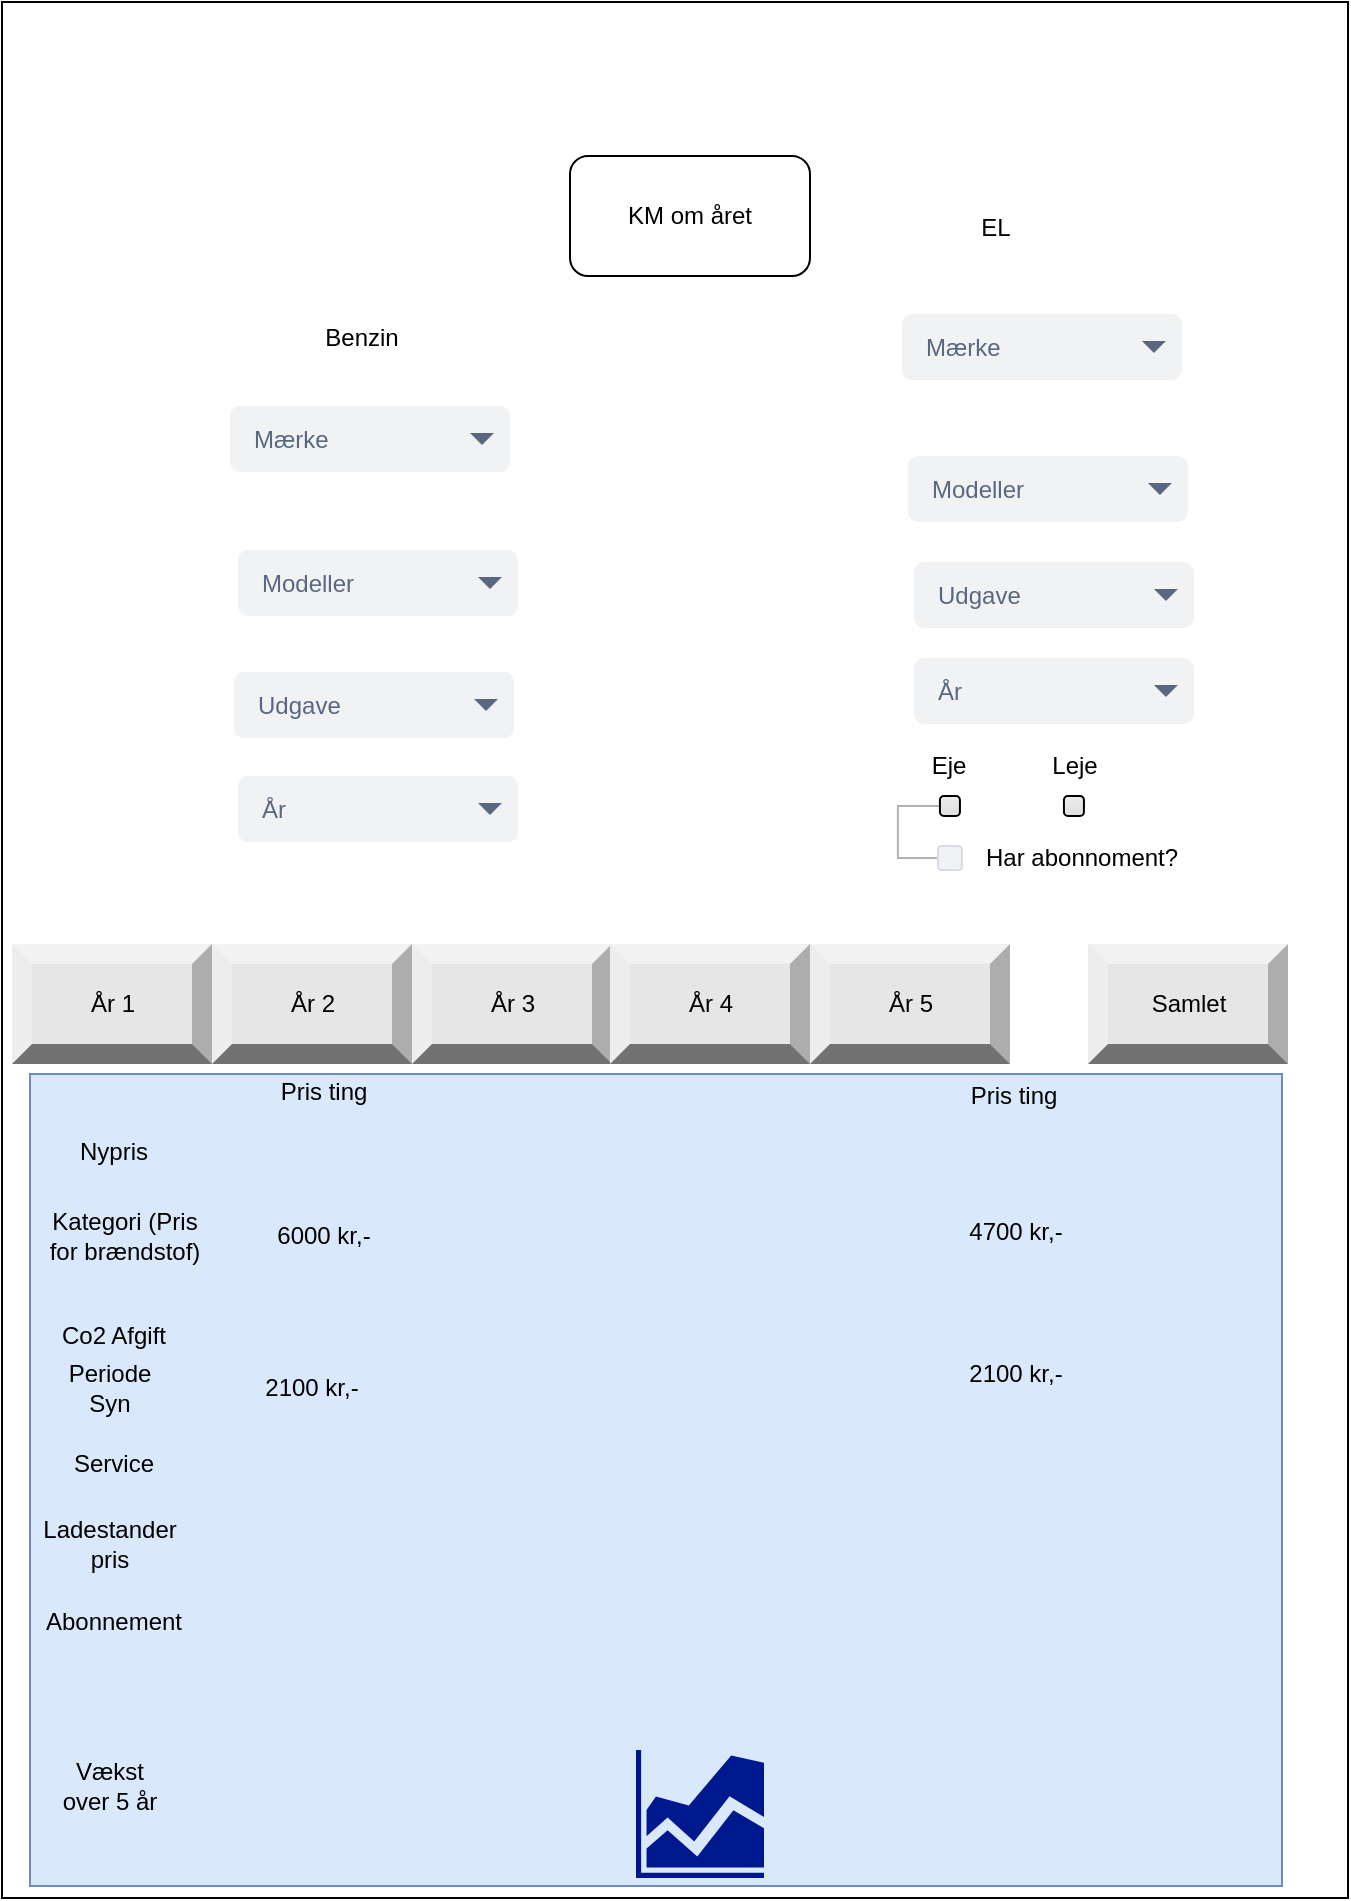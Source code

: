 <mxfile version="20.2.7" type="device"><diagram id="1EwD1RSfTOGpNrYhyewf" name="Side-1"><mxGraphModel dx="1422" dy="794" grid="0" gridSize="10" guides="1" tooltips="1" connect="1" arrows="1" fold="1" page="1" pageScale="1" pageWidth="827" pageHeight="1169" math="0" shadow="0"><root><mxCell id="0"/><mxCell id="1" parent="0"/><mxCell id="Tq4jCxF3mju_YV0pPZZx-1" value="" style="rounded=0;whiteSpace=wrap;html=1;" vertex="1" parent="1"><mxGeometry x="100" y="114" width="673" height="948" as="geometry"/></mxCell><mxCell id="Tq4jCxF3mju_YV0pPZZx-54" value="" style="rounded=0;whiteSpace=wrap;html=1;fillColor=#dae8fc;strokeColor=#6c8ebf;" vertex="1" parent="1"><mxGeometry x="114" y="650" width="626" height="406" as="geometry"/></mxCell><mxCell id="Tq4jCxF3mju_YV0pPZZx-2" value="Modeller" style="rounded=1;fillColor=#F1F2F4;strokeColor=none;html=1;fontColor=#596780;align=left;fontSize=12;spacingLeft=10;sketch=0;" vertex="1" parent="1"><mxGeometry x="218" y="388" width="140" height="33" as="geometry"/></mxCell><mxCell id="Tq4jCxF3mju_YV0pPZZx-3" value="" style="shape=triangle;direction=south;fillColor=#596780;strokeColor=none;html=1;sketch=0;" vertex="1" parent="Tq4jCxF3mju_YV0pPZZx-2"><mxGeometry x="1" y="0.5" width="12" height="6" relative="1" as="geometry"><mxPoint x="-20" y="-3" as="offset"/></mxGeometry></mxCell><mxCell id="Tq4jCxF3mju_YV0pPZZx-4" value="Modeller" style="rounded=1;fillColor=#F1F2F4;strokeColor=none;html=1;fontColor=#596780;align=left;fontSize=12;spacingLeft=10;sketch=0;" vertex="1" parent="1"><mxGeometry x="552.97" y="341" width="140" height="33" as="geometry"/></mxCell><mxCell id="Tq4jCxF3mju_YV0pPZZx-5" value="" style="shape=triangle;direction=south;fillColor=#596780;strokeColor=none;html=1;sketch=0;" vertex="1" parent="Tq4jCxF3mju_YV0pPZZx-4"><mxGeometry x="1" y="0.5" width="12" height="6" relative="1" as="geometry"><mxPoint x="-20" y="-3" as="offset"/></mxGeometry></mxCell><mxCell id="Tq4jCxF3mju_YV0pPZZx-6" value="EL" style="text;html=1;strokeColor=none;fillColor=none;align=center;verticalAlign=middle;whiteSpace=wrap;rounded=0;" vertex="1" parent="1"><mxGeometry x="566.97" y="212" width="60" height="30" as="geometry"/></mxCell><mxCell id="Tq4jCxF3mju_YV0pPZZx-7" value="Benzin" style="text;html=1;strokeColor=none;fillColor=none;align=center;verticalAlign=middle;whiteSpace=wrap;rounded=0;" vertex="1" parent="1"><mxGeometry x="250" y="267" width="60" height="30" as="geometry"/></mxCell><mxCell id="Tq4jCxF3mju_YV0pPZZx-8" value="Mærke" style="rounded=1;fillColor=#F1F2F4;strokeColor=none;html=1;fontColor=#596780;align=left;fontSize=12;spacingLeft=10;sketch=0;" vertex="1" parent="1"><mxGeometry x="214" y="316" width="140" height="33" as="geometry"/></mxCell><mxCell id="Tq4jCxF3mju_YV0pPZZx-9" value="" style="shape=triangle;direction=south;fillColor=#596780;strokeColor=none;html=1;sketch=0;" vertex="1" parent="Tq4jCxF3mju_YV0pPZZx-8"><mxGeometry x="1" y="0.5" width="12" height="6" relative="1" as="geometry"><mxPoint x="-20" y="-3" as="offset"/></mxGeometry></mxCell><mxCell id="Tq4jCxF3mju_YV0pPZZx-10" value="Udgave" style="rounded=1;fillColor=#F1F2F4;strokeColor=none;html=1;fontColor=#596780;align=left;fontSize=12;spacingLeft=10;sketch=0;" vertex="1" parent="1"><mxGeometry x="216" y="449" width="140" height="33" as="geometry"/></mxCell><mxCell id="Tq4jCxF3mju_YV0pPZZx-11" value="" style="shape=triangle;direction=south;fillColor=#596780;strokeColor=none;html=1;sketch=0;" vertex="1" parent="Tq4jCxF3mju_YV0pPZZx-10"><mxGeometry x="1" y="0.5" width="12" height="6" relative="1" as="geometry"><mxPoint x="-20" y="-3" as="offset"/></mxGeometry></mxCell><mxCell id="Tq4jCxF3mju_YV0pPZZx-12" value="Mærke" style="rounded=1;fillColor=#F1F2F4;strokeColor=none;html=1;fontColor=#596780;align=left;fontSize=12;spacingLeft=10;sketch=0;" vertex="1" parent="1"><mxGeometry x="549.97" y="270" width="140" height="33" as="geometry"/></mxCell><mxCell id="Tq4jCxF3mju_YV0pPZZx-13" value="" style="shape=triangle;direction=south;fillColor=#596780;strokeColor=none;html=1;sketch=0;" vertex="1" parent="Tq4jCxF3mju_YV0pPZZx-12"><mxGeometry x="1" y="0.5" width="12" height="6" relative="1" as="geometry"><mxPoint x="-20" y="-3" as="offset"/></mxGeometry></mxCell><mxCell id="Tq4jCxF3mju_YV0pPZZx-14" value="KM om året" style="rounded=1;whiteSpace=wrap;html=1;" vertex="1" parent="1"><mxGeometry x="384" y="191" width="120" height="60" as="geometry"/></mxCell><mxCell id="Tq4jCxF3mju_YV0pPZZx-15" value="Pris ting" style="text;html=1;strokeColor=none;fillColor=none;align=center;verticalAlign=middle;whiteSpace=wrap;rounded=0;" vertex="1" parent="1"><mxGeometry x="231" y="644" width="60" height="30" as="geometry"/></mxCell><mxCell id="Tq4jCxF3mju_YV0pPZZx-16" value="Pris ting" style="text;html=1;strokeColor=none;fillColor=none;align=center;verticalAlign=middle;whiteSpace=wrap;rounded=0;" vertex="1" parent="1"><mxGeometry x="576" y="646" width="60" height="30" as="geometry"/></mxCell><mxCell id="Tq4jCxF3mju_YV0pPZZx-20" value="Udgave" style="rounded=1;fillColor=#F1F2F4;strokeColor=none;html=1;fontColor=#596780;align=left;fontSize=12;spacingLeft=10;sketch=0;" vertex="1" parent="1"><mxGeometry x="555.97" y="394" width="140" height="33" as="geometry"/></mxCell><mxCell id="Tq4jCxF3mju_YV0pPZZx-21" value="" style="shape=triangle;direction=south;fillColor=#596780;strokeColor=none;html=1;sketch=0;" vertex="1" parent="Tq4jCxF3mju_YV0pPZZx-20"><mxGeometry x="1" y="0.5" width="12" height="6" relative="1" as="geometry"><mxPoint x="-20" y="-3" as="offset"/></mxGeometry></mxCell><mxCell id="Tq4jCxF3mju_YV0pPZZx-22" value="År" style="rounded=1;fillColor=#F1F2F4;strokeColor=none;html=1;fontColor=#596780;align=left;fontSize=12;spacingLeft=10;sketch=0;" vertex="1" parent="1"><mxGeometry x="555.97" y="442" width="140" height="33" as="geometry"/></mxCell><mxCell id="Tq4jCxF3mju_YV0pPZZx-23" value="" style="shape=triangle;direction=south;fillColor=#596780;strokeColor=none;html=1;sketch=0;" vertex="1" parent="Tq4jCxF3mju_YV0pPZZx-22"><mxGeometry x="1" y="0.5" width="12" height="6" relative="1" as="geometry"><mxPoint x="-20" y="-3" as="offset"/></mxGeometry></mxCell><mxCell id="Tq4jCxF3mju_YV0pPZZx-24" value="År" style="rounded=1;fillColor=#F1F2F4;strokeColor=none;html=1;fontColor=#596780;align=left;fontSize=12;spacingLeft=10;sketch=0;" vertex="1" parent="1"><mxGeometry x="218" y="501" width="140" height="33" as="geometry"/></mxCell><mxCell id="Tq4jCxF3mju_YV0pPZZx-25" value="" style="shape=triangle;direction=south;fillColor=#596780;strokeColor=none;html=1;sketch=0;" vertex="1" parent="Tq4jCxF3mju_YV0pPZZx-24"><mxGeometry x="1" y="0.5" width="12" height="6" relative="1" as="geometry"><mxPoint x="-20" y="-3" as="offset"/></mxGeometry></mxCell><mxCell id="Tq4jCxF3mju_YV0pPZZx-27" value="" style="html=1;shadow=0;dashed=0;shape=mxgraph.bootstrap.checkbox2;labelPosition=right;verticalLabelPosition=middle;align=left;verticalAlign=middle;gradientColor=#DEDEDE;fillColor=#EDEDED;checked=0;spacing=5;checkedFill=#0085FC;checkedStroke=#ffffff;sketch=0;" vertex="1" parent="1"><mxGeometry x="568.97" y="511" width="10" height="10" as="geometry"/></mxCell><mxCell id="Tq4jCxF3mju_YV0pPZZx-28" value="" style="html=1;shadow=0;dashed=0;shape=mxgraph.bootstrap.checkbox2;labelPosition=right;verticalLabelPosition=middle;align=left;verticalAlign=middle;gradientColor=#DEDEDE;fillColor=#EDEDED;checked=0;spacing=5;checkedFill=#0085FC;checkedStroke=#ffffff;sketch=0;" vertex="1" parent="1"><mxGeometry x="630.97" y="511" width="10" height="10" as="geometry"/></mxCell><mxCell id="Tq4jCxF3mju_YV0pPZZx-29" value="Eje" style="text;html=1;align=center;verticalAlign=middle;resizable=0;points=[];autosize=1;strokeColor=none;fillColor=none;" vertex="1" parent="1"><mxGeometry x="555.97" y="483" width="35" height="26" as="geometry"/></mxCell><mxCell id="Tq4jCxF3mju_YV0pPZZx-30" value="Leje" style="text;html=1;align=center;verticalAlign=middle;resizable=0;points=[];autosize=1;strokeColor=none;fillColor=none;" vertex="1" parent="1"><mxGeometry x="615.47" y="483" width="41" height="26" as="geometry"/></mxCell><mxCell id="Tq4jCxF3mju_YV0pPZZx-34" style="edgeStyle=orthogonalEdgeStyle;rounded=0;orthogonalLoop=1;jettySize=auto;html=1;exitX=0;exitY=0.5;exitDx=0;exitDy=0;endArrow=none;endFill=0;opacity=30;" edge="1" parent="1" source="Tq4jCxF3mju_YV0pPZZx-32" target="Tq4jCxF3mju_YV0pPZZx-27"><mxGeometry relative="1" as="geometry"><Array as="points"><mxPoint x="547.97" y="542"/><mxPoint x="547.97" y="516"/></Array></mxGeometry></mxCell><mxCell id="Tq4jCxF3mju_YV0pPZZx-32" value="Har abonnoment?" style="rounded=1;fillColor=#F0F2F5;strokeColor=#D8DCE3;align=left;verticalAlign=middle;fontStyle=0;fontSize=12;labelPosition=right;verticalLabelPosition=middle;spacingLeft=10;html=1;shadow=0;dashed=0" vertex="1" parent="1"><mxGeometry x="567.97" y="536" width="12" height="12" as="geometry"/></mxCell><mxCell id="Tq4jCxF3mju_YV0pPZZx-35" value="Kategori (Pris for brændstof)" style="text;html=1;strokeColor=none;fillColor=none;align=center;verticalAlign=middle;whiteSpace=wrap;rounded=0;" vertex="1" parent="1"><mxGeometry x="120" y="716" width="83" height="30" as="geometry"/></mxCell><mxCell id="Tq4jCxF3mju_YV0pPZZx-36" value="6000 kr,-" style="text;html=1;strokeColor=none;fillColor=none;align=center;verticalAlign=middle;whiteSpace=wrap;rounded=0;" vertex="1" parent="1"><mxGeometry x="231" y="716" width="60" height="30" as="geometry"/></mxCell><mxCell id="Tq4jCxF3mju_YV0pPZZx-37" value="4700 kr,-" style="text;html=1;strokeColor=none;fillColor=none;align=center;verticalAlign=middle;whiteSpace=wrap;rounded=0;" vertex="1" parent="1"><mxGeometry x="577" y="714" width="60" height="30" as="geometry"/></mxCell><mxCell id="Tq4jCxF3mju_YV0pPZZx-38" value="Periode Syn" style="text;html=1;strokeColor=none;fillColor=none;align=center;verticalAlign=middle;whiteSpace=wrap;rounded=0;" vertex="1" parent="1"><mxGeometry x="124" y="792" width="60" height="30" as="geometry"/></mxCell><mxCell id="Tq4jCxF3mju_YV0pPZZx-39" value="2100 kr,-" style="text;html=1;strokeColor=none;fillColor=none;align=center;verticalAlign=middle;whiteSpace=wrap;rounded=0;" vertex="1" parent="1"><mxGeometry x="225" y="792" width="60" height="30" as="geometry"/></mxCell><mxCell id="Tq4jCxF3mju_YV0pPZZx-42" value="2100 kr,-" style="text;html=1;strokeColor=none;fillColor=none;align=center;verticalAlign=middle;whiteSpace=wrap;rounded=0;" vertex="1" parent="1"><mxGeometry x="577" y="785" width="60" height="30" as="geometry"/></mxCell><mxCell id="Tq4jCxF3mju_YV0pPZZx-43" value="Vækst over 5 år" style="text;html=1;strokeColor=none;fillColor=none;align=center;verticalAlign=middle;whiteSpace=wrap;rounded=0;" vertex="1" parent="1"><mxGeometry x="124" y="991" width="60" height="30" as="geometry"/></mxCell><mxCell id="Tq4jCxF3mju_YV0pPZZx-44" value="" style="sketch=0;aspect=fixed;pointerEvents=1;shadow=0;dashed=0;html=1;strokeColor=none;labelPosition=center;verticalLabelPosition=bottom;verticalAlign=top;align=center;fillColor=#00188D;shape=mxgraph.mscae.general.graph" vertex="1" parent="1"><mxGeometry x="417" y="988" width="64" height="64" as="geometry"/></mxCell><mxCell id="Tq4jCxF3mju_YV0pPZZx-45" value="Service" style="text;html=1;strokeColor=none;fillColor=none;align=center;verticalAlign=middle;whiteSpace=wrap;rounded=0;" vertex="1" parent="1"><mxGeometry x="126" y="830" width="60" height="30" as="geometry"/></mxCell><mxCell id="Tq4jCxF3mju_YV0pPZZx-46" value="Nypris" style="text;html=1;strokeColor=none;fillColor=none;align=center;verticalAlign=middle;whiteSpace=wrap;rounded=0;" vertex="1" parent="1"><mxGeometry x="126" y="674" width="60" height="30" as="geometry"/></mxCell><mxCell id="Tq4jCxF3mju_YV0pPZZx-47" value="Co2 Afgift" style="text;html=1;strokeColor=none;fillColor=none;align=center;verticalAlign=middle;whiteSpace=wrap;rounded=0;" vertex="1" parent="1"><mxGeometry x="126" y="766" width="60" height="30" as="geometry"/></mxCell><mxCell id="Tq4jCxF3mju_YV0pPZZx-49" value="Abonnement" style="text;html=1;strokeColor=none;fillColor=none;align=center;verticalAlign=middle;whiteSpace=wrap;rounded=0;" vertex="1" parent="1"><mxGeometry x="126" y="909" width="60" height="30" as="geometry"/></mxCell><mxCell id="Tq4jCxF3mju_YV0pPZZx-50" value="Ladestander pris" style="text;html=1;strokeColor=none;fillColor=none;align=center;verticalAlign=middle;whiteSpace=wrap;rounded=0;" vertex="1" parent="1"><mxGeometry x="124" y="870" width="60" height="30" as="geometry"/></mxCell><mxCell id="Tq4jCxF3mju_YV0pPZZx-52" value="År 1" style="labelPosition=center;verticalLabelPosition=middle;align=center;html=1;shape=mxgraph.basic.shaded_button;dx=10;fillColor=#E6E6E6;strokeColor=none;" vertex="1" parent="1"><mxGeometry x="105" y="585" width="100" height="60" as="geometry"/></mxCell><mxCell id="Tq4jCxF3mju_YV0pPZZx-53" value="Samlet" style="labelPosition=center;verticalLabelPosition=middle;align=center;html=1;shape=mxgraph.basic.shaded_button;dx=10;fillColor=#E6E6E6;strokeColor=none;" vertex="1" parent="1"><mxGeometry x="643" y="585" width="100" height="60" as="geometry"/></mxCell><mxCell id="Tq4jCxF3mju_YV0pPZZx-55" value="År 2" style="labelPosition=center;verticalLabelPosition=middle;align=center;html=1;shape=mxgraph.basic.shaded_button;dx=10;fillColor=#E6E6E6;strokeColor=none;" vertex="1" parent="1"><mxGeometry x="205" y="585" width="100" height="60" as="geometry"/></mxCell><mxCell id="Tq4jCxF3mju_YV0pPZZx-56" value="År 3" style="labelPosition=center;verticalLabelPosition=middle;align=center;html=1;shape=mxgraph.basic.shaded_button;dx=10;fillColor=#E6E6E6;strokeColor=none;" vertex="1" parent="1"><mxGeometry x="305" y="585" width="100" height="60" as="geometry"/></mxCell><mxCell id="Tq4jCxF3mju_YV0pPZZx-57" value="År 4" style="labelPosition=center;verticalLabelPosition=middle;align=center;html=1;shape=mxgraph.basic.shaded_button;dx=10;fillColor=#E6E6E6;strokeColor=none;" vertex="1" parent="1"><mxGeometry x="404" y="585" width="100" height="60" as="geometry"/></mxCell><mxCell id="Tq4jCxF3mju_YV0pPZZx-58" value="År 5" style="labelPosition=center;verticalLabelPosition=middle;align=center;html=1;shape=mxgraph.basic.shaded_button;dx=10;fillColor=#E6E6E6;strokeColor=none;" vertex="1" parent="1"><mxGeometry x="504" y="585" width="100" height="60" as="geometry"/></mxCell></root></mxGraphModel></diagram></mxfile>